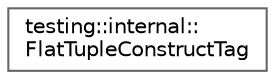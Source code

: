 digraph "Graphical Class Hierarchy"
{
 // LATEX_PDF_SIZE
  bgcolor="transparent";
  edge [fontname=Helvetica,fontsize=10,labelfontname=Helvetica,labelfontsize=10];
  node [fontname=Helvetica,fontsize=10,shape=box,height=0.2,width=0.4];
  rankdir="LR";
  Node0 [id="Node000000",label="testing::internal::\lFlatTupleConstructTag",height=0.2,width=0.4,color="grey40", fillcolor="white", style="filled",URL="$structtesting_1_1internal_1_1FlatTupleConstructTag.html",tooltip=" "];
}
